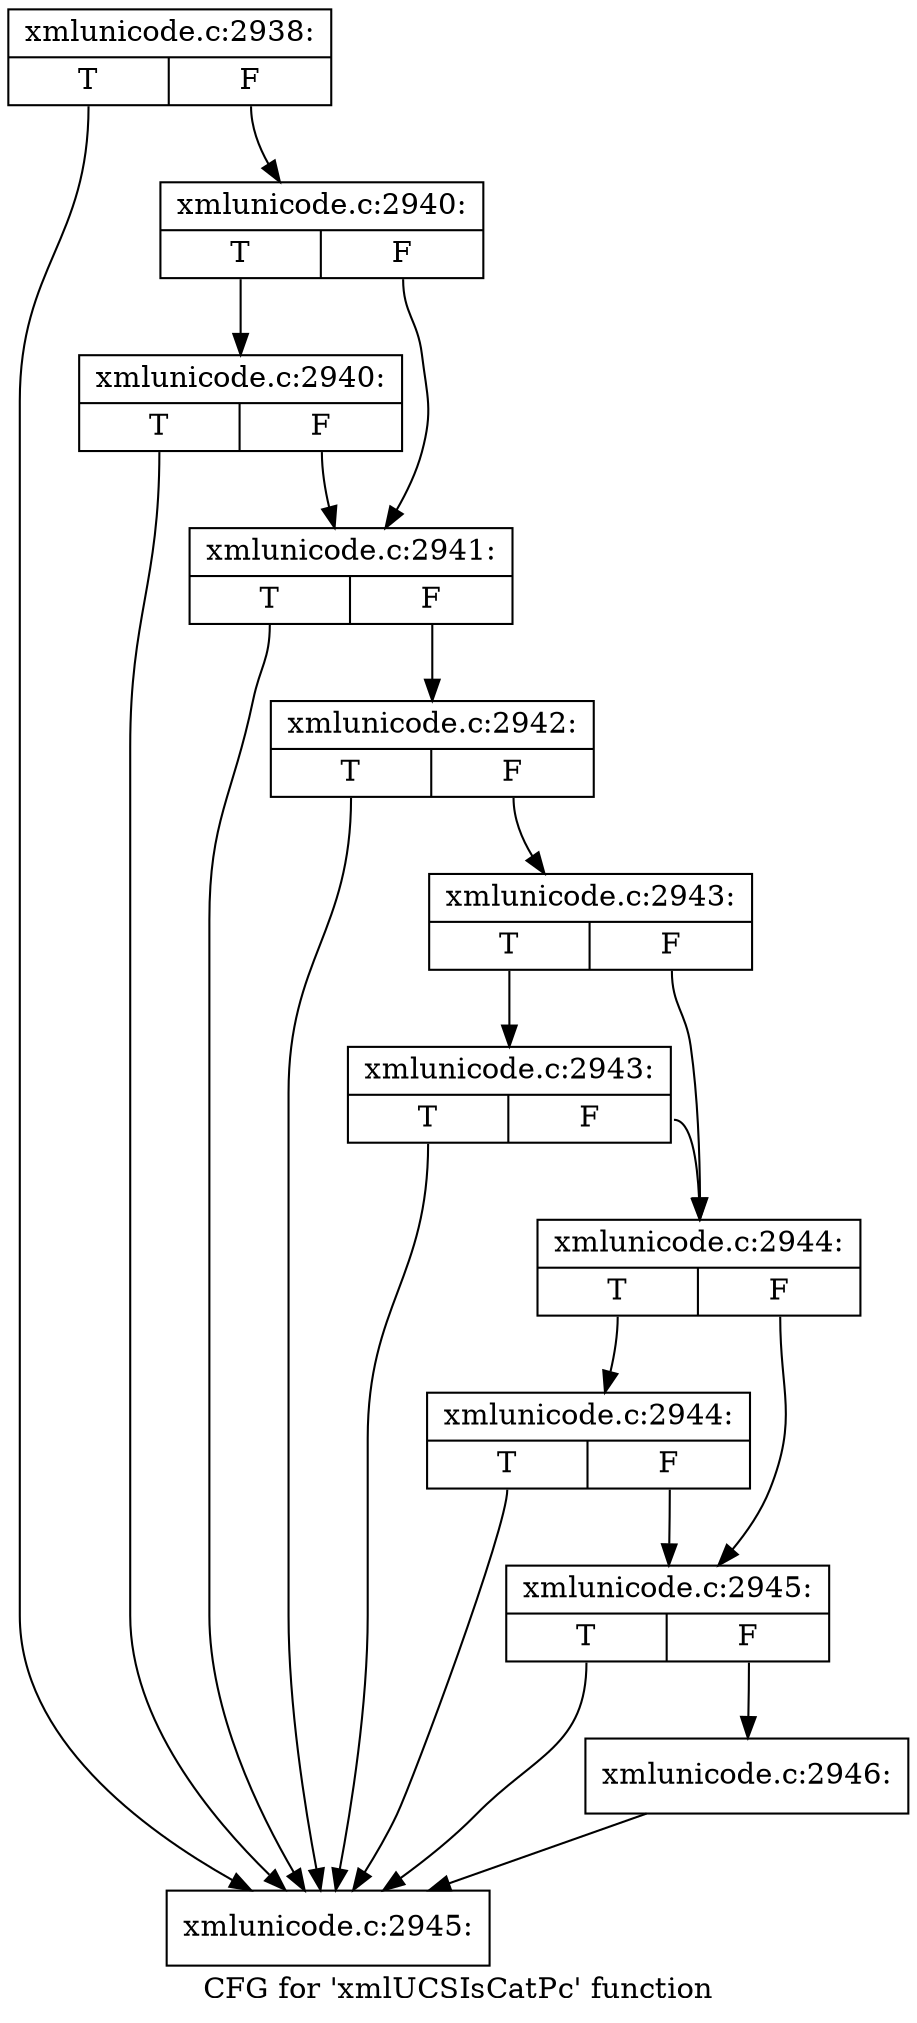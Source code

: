 digraph "CFG for 'xmlUCSIsCatPc' function" {
	label="CFG for 'xmlUCSIsCatPc' function";

	Node0x4ec5300 [shape=record,label="{xmlunicode.c:2938:|{<s0>T|<s1>F}}"];
	Node0x4ec5300:s0 -> Node0x4ec53f0;
	Node0x4ec5300:s1 -> Node0x4ec48e0;
	Node0x4ec48e0 [shape=record,label="{xmlunicode.c:2940:|{<s0>T|<s1>F}}"];
	Node0x4ec48e0:s0 -> Node0x4ec6290;
	Node0x4ec48e0:s1 -> Node0x4ec4890;
	Node0x4ec6290 [shape=record,label="{xmlunicode.c:2940:|{<s0>T|<s1>F}}"];
	Node0x4ec6290:s0 -> Node0x4ec53f0;
	Node0x4ec6290:s1 -> Node0x4ec4890;
	Node0x4ec4890 [shape=record,label="{xmlunicode.c:2941:|{<s0>T|<s1>F}}"];
	Node0x4ec4890:s0 -> Node0x4ec53f0;
	Node0x4ec4890:s1 -> Node0x4eb9e70;
	Node0x4eb9e70 [shape=record,label="{xmlunicode.c:2942:|{<s0>T|<s1>F}}"];
	Node0x4eb9e70:s0 -> Node0x4ec53f0;
	Node0x4eb9e70:s1 -> Node0x4eb9df0;
	Node0x4eb9df0 [shape=record,label="{xmlunicode.c:2943:|{<s0>T|<s1>F}}"];
	Node0x4eb9df0:s0 -> Node0x4ec6c10;
	Node0x4eb9df0:s1 -> Node0x4eb9d70;
	Node0x4ec6c10 [shape=record,label="{xmlunicode.c:2943:|{<s0>T|<s1>F}}"];
	Node0x4ec6c10:s0 -> Node0x4ec53f0;
	Node0x4ec6c10:s1 -> Node0x4eb9d70;
	Node0x4eb9d70 [shape=record,label="{xmlunicode.c:2944:|{<s0>T|<s1>F}}"];
	Node0x4eb9d70:s0 -> Node0x4ec7110;
	Node0x4eb9d70:s1 -> Node0x4ec5490;
	Node0x4ec7110 [shape=record,label="{xmlunicode.c:2944:|{<s0>T|<s1>F}}"];
	Node0x4ec7110:s0 -> Node0x4ec53f0;
	Node0x4ec7110:s1 -> Node0x4ec5490;
	Node0x4ec5490 [shape=record,label="{xmlunicode.c:2945:|{<s0>T|<s1>F}}"];
	Node0x4ec5490:s0 -> Node0x4ec53f0;
	Node0x4ec5490:s1 -> Node0x4ec5440;
	Node0x4ec5440 [shape=record,label="{xmlunicode.c:2946:}"];
	Node0x4ec5440 -> Node0x4ec53f0;
	Node0x4ec53f0 [shape=record,label="{xmlunicode.c:2945:}"];
}
